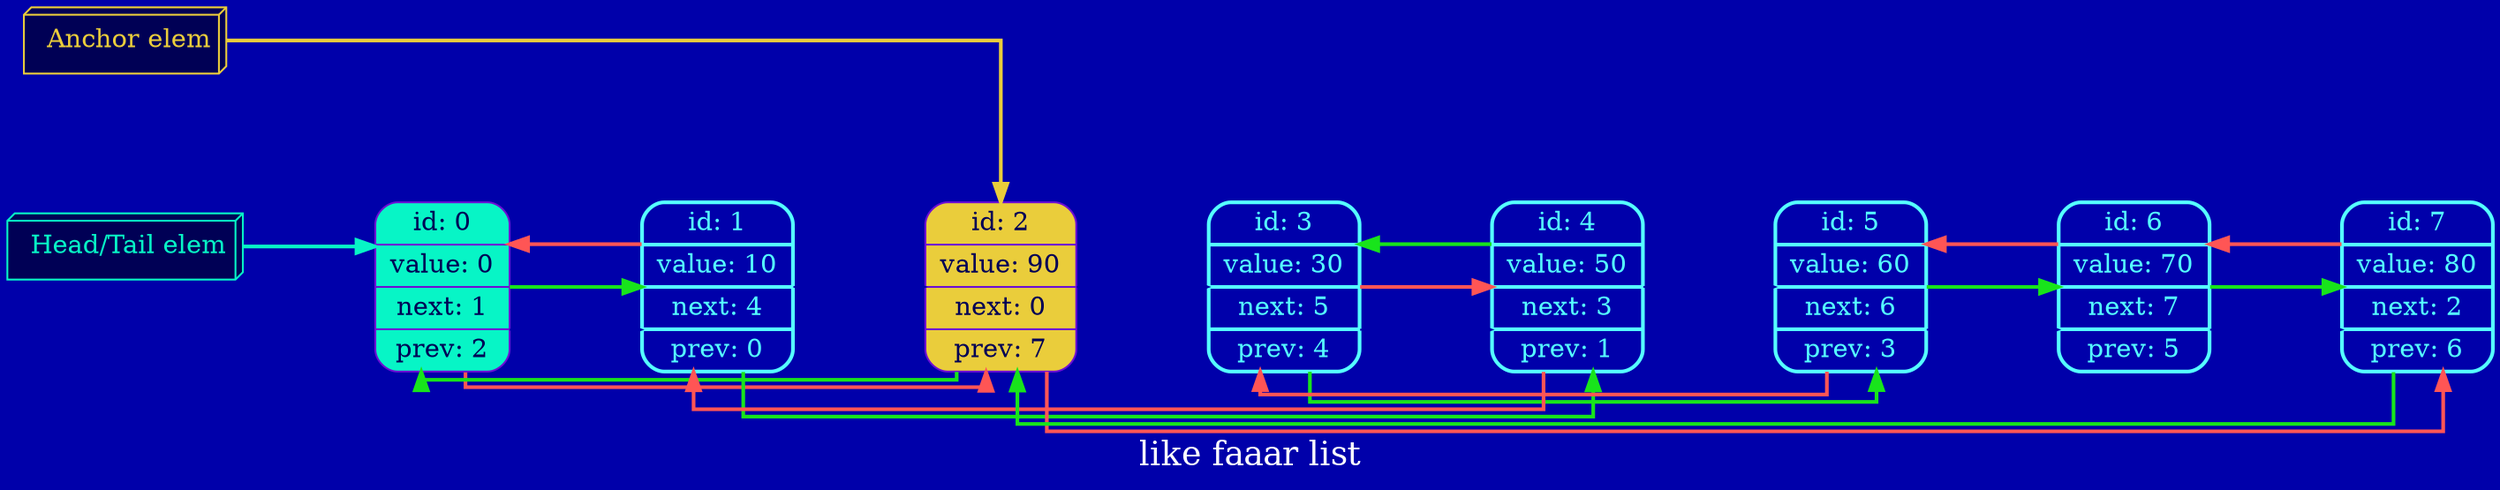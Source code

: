digraph List {
  graph [
  charset = "UTF-8";
  label = "like faaar list"
    bgcolor   = "#0000aa", 
fontcolor = white, 
fontsize  = 18, 
 style = "rounded",   
rankdir = LR, 
splines = ortho  
ranksep = 1.0, 
nodesep = 0.9
 ];
node0[shape = Mrecord; style = filled; fillcolor = "#07f5c6"; color = "#6d0dd4"; fontcolor = "#000055"; label = " {id: 0} | {value: 0} | {next: 1} | {prev: 2}"]; 
node01[shape = box3d; style = filled; fillcolor = "#000055"; color = "#07f5c6"; fontcolor = "#07f5c6"; label = " Head/Tail elem"]; 
node1[shape = Mrecord; style = bold; fillcolor = "#0000aa"; color = "#55ffff"; fontcolor = "#55ffff"; label = " {id: 1} | {value: 10} | {next: 4} | {prev: 0}"]; 
node2[shape = Mrecord; style = filled; fillcolor = "#eacd3b"; color = "#6d0dd4"; fontcolor = "#000055"; label = " {id: 2} | {value: 90} | {next: 0} | {prev: 7}"]; 
node00[shape = box3d; style = filled; fillcolor = "#000055"; color = "#eacd3b"; fontcolor = "#eacd3b"; label = " Anchor elem"]; 
node3[shape = Mrecord; style = bold; fillcolor = "#0000aa"; color = "#55ffff"; fontcolor = "#55ffff"; label = " {id: 3} | {value: 30} | {next: 5} | {prev: 4}"]; 
node4[shape = Mrecord; style = bold; fillcolor = "#0000aa"; color = "#55ffff"; fontcolor = "#55ffff"; label = " {id: 4} | {value: 50} | {next: 3} | {prev: 1}"]; 
node5[shape = Mrecord; style = bold; fillcolor = "#0000aa"; color = "#55ffff"; fontcolor = "#55ffff"; label = " {id: 5} | {value: 60} | {next: 6} | {prev: 3}"]; 
node6[shape = Mrecord; style = bold; fillcolor = "#0000aa"; color = "#55ffff"; fontcolor = "#55ffff"; label = " {id: 6} | {value: 70} | {next: 7} | {prev: 5}"]; 
node7[shape = Mrecord; style = bold; fillcolor = "#0000aa"; color = "#55ffff"; fontcolor = "#55ffff"; label = " {id: 7} | {value: 80} | {next: 2} | {prev: 6}"]; 

node0 -> node1 [color = "#0000aa"; weight = 1000;];
node1 -> node2 [color = "#0000aa"; weight = 1000;];
node2 -> node3 [color = "#0000aa"; weight = 1000;];
node3 -> node4 [color = "#0000aa"; weight = 1000;];
node4 -> node5 [color = "#0000aa"; weight = 1000;];
node5 -> node6 [color = "#0000aa"; weight = 1000;];
node6 -> node7 [color = "#0000aa"; weight = 1000;];

node0 -> node1 [color = "#18e41b" ;style="bold";  weight = 0;];
node1 -> node4 [color = "#18e41b" ;style="bold";  weight = 0;];
node4 -> node3 [color = "#18e41b" ;style="bold";  weight = 0;];
node3 -> node5 [color = "#18e41b" ;style="bold";  weight = 0;];
node5 -> node6 [color = "#18e41b" ;style="bold";  weight = 0;];
node6 -> node7 [color = "#18e41b" ;style="bold";  weight = 0;];
node7 -> node2 [color = "#18e41b" ;style="bold";  weight = 0;];
node2 -> node0 [color = "#18e41b" ;style="bold";  weight = 0;];

node0 -> node2 [color = "#ff5555" ; style="bold"; weight = 0; constraint = false;];
node1 -> node0 [color = "#ff5555" ; style="bold"; weight = 0; constraint = false;];
node4 -> node1 [color = "#ff5555" ; style="bold"; weight = 0; constraint = false;];
node3 -> node4 [color = "#ff5555" ; style="bold"; weight = 0; constraint = false;];
node5 -> node3 [color = "#ff5555" ; style="bold"; weight = 0; constraint = false;];
node6 -> node5 [color = "#ff5555" ; style="bold"; weight = 0; constraint = false;];
node7 -> node6 [color = "#ff5555" ; style="bold"; weight = 0; constraint = false;];
node2 -> node7 [color = "#ff5555" ; style="bold"; weight = 0; constraint = false;];

node00 -> node2 [color = "#eacd3b" ; style="bold"; weight = 0;];
node01 -> node0  [color = "#07f5c6" ; style="bold"; weight = 0;];
}
